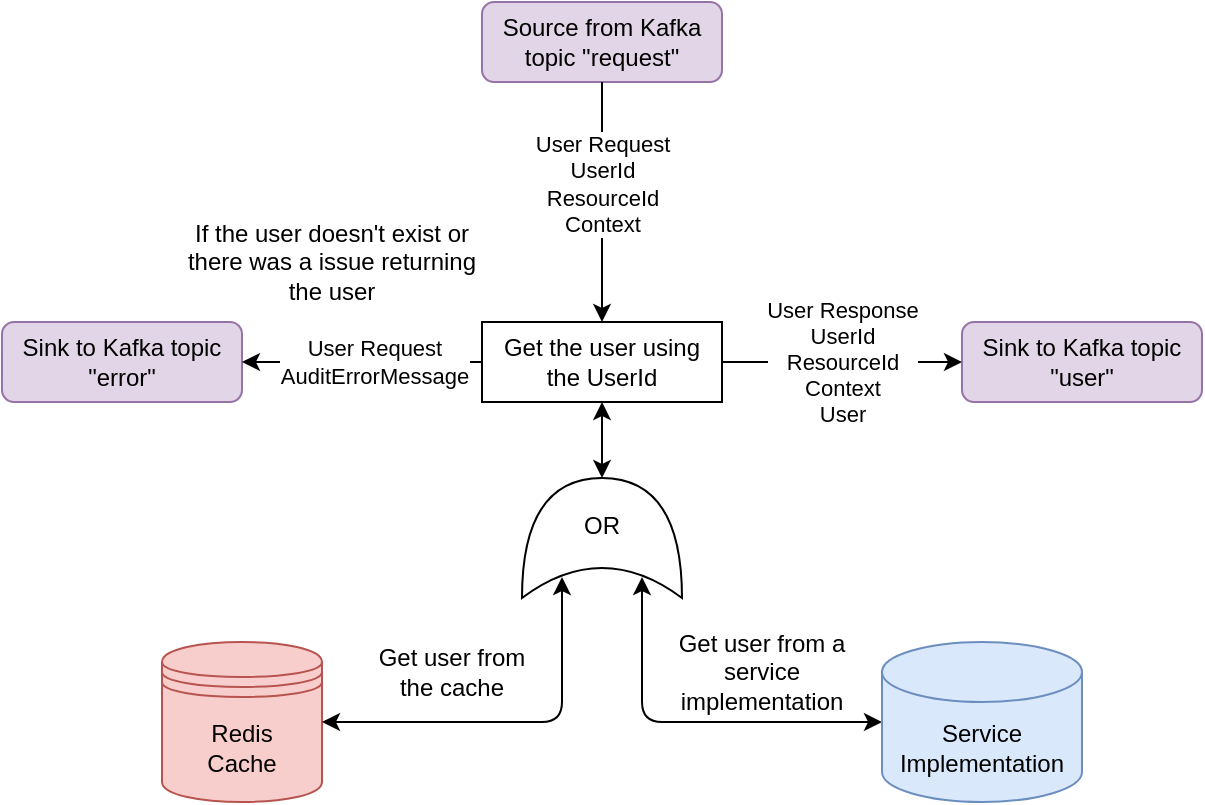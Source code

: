<mxfile version="14.6.12" type="device"><diagram id="DdMR5nRGpSJn8HT7XxAo" name="Page-1"><mxGraphModel dx="2062" dy="1065" grid="1" gridSize="10" guides="1" tooltips="1" connect="1" arrows="1" fold="1" page="1" pageScale="1" pageWidth="827" pageHeight="1169" math="0" shadow="0"><root><mxCell id="0"/><mxCell id="1" parent="0"/><mxCell id="6e5NcpTGGkbCfKrbYcaW-2" value="&lt;span&gt;Source from Kafka topic &quot;request&quot;&lt;/span&gt;" style="rounded=1;whiteSpace=wrap;html=1;fillColor=#e1d5e7;strokeColor=#9673a6;" parent="1" vertex="1"><mxGeometry x="400" y="40" width="120" height="40" as="geometry"/></mxCell><mxCell id="6e5NcpTGGkbCfKrbYcaW-3" value="&lt;span&gt;Sink to Kafka topic &quot;user&quot;&lt;/span&gt;" style="rounded=1;whiteSpace=wrap;html=1;fillColor=#e1d5e7;strokeColor=#9673a6;" parent="1" vertex="1"><mxGeometry x="640" y="200" width="120" height="40" as="geometry"/></mxCell><mxCell id="6e5NcpTGGkbCfKrbYcaW-4" value="Sink to Kafka topic &quot;error&quot;" style="rounded=1;whiteSpace=wrap;html=1;fillColor=#e1d5e7;strokeColor=#9673a6;" parent="1" vertex="1"><mxGeometry x="160" y="200" width="120" height="40" as="geometry"/></mxCell><mxCell id="6e5NcpTGGkbCfKrbYcaW-7" value="Get the user using the UserId" style="rounded=0;whiteSpace=wrap;html=1;" parent="1" vertex="1"><mxGeometry x="400" y="200" width="120" height="40" as="geometry"/></mxCell><mxCell id="6e5NcpTGGkbCfKrbYcaW-8" value="" style="endArrow=classic;html=1;exitX=0.5;exitY=1;exitDx=0;exitDy=0;" parent="1" source="6e5NcpTGGkbCfKrbYcaW-2" target="6e5NcpTGGkbCfKrbYcaW-7" edge="1"><mxGeometry width="50" height="50" relative="1" as="geometry"><mxPoint x="310" y="300" as="sourcePoint"/><mxPoint x="360" y="250" as="targetPoint"/></mxGeometry></mxCell><mxCell id="6e5NcpTGGkbCfKrbYcaW-9" value="User Request&lt;br&gt;UserId&lt;br&gt;ResourceId&lt;br&gt;Context" style="edgeLabel;html=1;align=center;verticalAlign=middle;resizable=0;points=[];" parent="6e5NcpTGGkbCfKrbYcaW-8" vertex="1" connectable="0"><mxGeometry x="0.04" relative="1" as="geometry"><mxPoint y="-12" as="offset"/></mxGeometry></mxCell><mxCell id="6e5NcpTGGkbCfKrbYcaW-15" value="" style="endArrow=classic;html=1;exitX=1;exitY=0.5;exitDx=0;exitDy=0;entryX=0;entryY=0.5;entryDx=0;entryDy=0;" parent="1" source="6e5NcpTGGkbCfKrbYcaW-7" target="6e5NcpTGGkbCfKrbYcaW-3" edge="1"><mxGeometry width="50" height="50" relative="1" as="geometry"><mxPoint x="390" y="260" as="sourcePoint"/><mxPoint x="620" y="220" as="targetPoint"/></mxGeometry></mxCell><mxCell id="fgl00_PuPxQVnSJDjyZL-10" value="User Response&lt;br&gt;UserId&lt;br&gt;ResourceId&lt;br&gt;Context&lt;br&gt;User" style="edgeLabel;html=1;align=center;verticalAlign=middle;resizable=0;points=[];" parent="6e5NcpTGGkbCfKrbYcaW-15" vertex="1" connectable="0"><mxGeometry x="0.183" y="1" relative="1" as="geometry"><mxPoint x="-11" y="1" as="offset"/></mxGeometry></mxCell><mxCell id="6e5NcpTGGkbCfKrbYcaW-16" value="" style="endArrow=classic;html=1;entryX=1;entryY=0.5;entryDx=0;entryDy=0;exitX=0;exitY=0.5;exitDx=0;exitDy=0;" parent="1" source="6e5NcpTGGkbCfKrbYcaW-7" target="6e5NcpTGGkbCfKrbYcaW-4" edge="1"><mxGeometry width="50" height="50" relative="1" as="geometry"><mxPoint x="560" y="219.5" as="sourcePoint"/><mxPoint x="440" y="219.5" as="targetPoint"/></mxGeometry></mxCell><mxCell id="fgl00_PuPxQVnSJDjyZL-11" value="User Request&lt;br&gt;AuditErrorMessage&lt;br&gt;" style="edgeLabel;html=1;align=center;verticalAlign=middle;resizable=0;points=[];" parent="6e5NcpTGGkbCfKrbYcaW-16" vertex="1" connectable="0"><mxGeometry x="0.1" y="-1" relative="1" as="geometry"><mxPoint x="12" y="1" as="offset"/></mxGeometry></mxCell><mxCell id="6e5NcpTGGkbCfKrbYcaW-18" value="" style="endArrow=classic;startArrow=classic;html=1;entryX=0.175;entryY=0.75;entryDx=0;entryDy=0;entryPerimeter=0;exitX=0;exitY=0.5;exitDx=0;exitDy=0;exitPerimeter=0;" parent="1" source="fgl00_PuPxQVnSJDjyZL-9" target="x2b0yPsBjHddbLhoMNGu-2" edge="1"><mxGeometry width="50" height="50" relative="1" as="geometry"><mxPoint x="680" y="320" as="sourcePoint"/><mxPoint x="530" y="320" as="targetPoint"/><Array as="points"><mxPoint x="480" y="400"/></Array></mxGeometry></mxCell><mxCell id="fgl00_PuPxQVnSJDjyZL-1" value="&lt;div&gt;&lt;span&gt;Redis&lt;/span&gt;&lt;/div&gt;&lt;div&gt;&lt;span&gt;Cache&lt;/span&gt;&lt;/div&gt;" style="shape=datastore;whiteSpace=wrap;html=1;labelBackgroundColor=none;fillColor=#f8cecc;strokeColor=#b85450;" parent="1" vertex="1"><mxGeometry x="240" y="360" width="80" height="80" as="geometry"/></mxCell><mxCell id="fgl00_PuPxQVnSJDjyZL-3" value="Get user from the cache" style="text;html=1;strokeColor=none;fillColor=none;align=center;verticalAlign=middle;whiteSpace=wrap;rounded=0;" parent="1" vertex="1"><mxGeometry x="340" y="360" width="90" height="30" as="geometry"/></mxCell><mxCell id="fgl00_PuPxQVnSJDjyZL-8" value="Get user from a service implementation" style="text;html=1;strokeColor=none;fillColor=none;align=center;verticalAlign=middle;whiteSpace=wrap;rounded=0;" parent="1" vertex="1"><mxGeometry x="490" y="360" width="100" height="30" as="geometry"/></mxCell><mxCell id="fgl00_PuPxQVnSJDjyZL-9" value="Service Implementation" style="shape=cylinder3;whiteSpace=wrap;html=1;boundedLbl=1;backgroundOutline=1;size=15;fillColor=#dae8fc;strokeColor=#6c8ebf;" parent="1" vertex="1"><mxGeometry x="600" y="360" width="100" height="80" as="geometry"/></mxCell><mxCell id="x2b0yPsBjHddbLhoMNGu-2" value="" style="shape=xor;whiteSpace=wrap;html=1;rotation=-90;" parent="1" vertex="1"><mxGeometry x="430" y="268" width="60" height="80" as="geometry"/></mxCell><mxCell id="x2b0yPsBjHddbLhoMNGu-5" value="" style="endArrow=classic;startArrow=classic;html=1;entryX=0.175;entryY=0.25;entryDx=0;entryDy=0;entryPerimeter=0;exitX=1;exitY=0.5;exitDx=0;exitDy=0;" parent="1" source="fgl00_PuPxQVnSJDjyZL-1" target="x2b0yPsBjHddbLhoMNGu-2" edge="1"><mxGeometry width="50" height="50" relative="1" as="geometry"><mxPoint x="390" y="430" as="sourcePoint"/><mxPoint x="440" y="380" as="targetPoint"/><Array as="points"><mxPoint x="440" y="400"/></Array></mxGeometry></mxCell><mxCell id="x2b0yPsBjHddbLhoMNGu-6" value="" style="endArrow=classic;startArrow=classic;html=1;entryX=0.5;entryY=1;entryDx=0;entryDy=0;" parent="1" source="x2b0yPsBjHddbLhoMNGu-2" target="6e5NcpTGGkbCfKrbYcaW-7" edge="1"><mxGeometry width="50" height="50" relative="1" as="geometry"><mxPoint x="390" y="430" as="sourcePoint"/><mxPoint x="440" y="380" as="targetPoint"/></mxGeometry></mxCell><mxCell id="x2b0yPsBjHddbLhoMNGu-7" value="OR" style="text;html=1;strokeColor=none;fillColor=none;align=center;verticalAlign=middle;whiteSpace=wrap;rounded=0;" parent="1" vertex="1"><mxGeometry x="440" y="292" width="40" height="20" as="geometry"/></mxCell><mxCell id="x2b0yPsBjHddbLhoMNGu-9" value="If the user doesn't exist or there was a issue returning the user" style="text;html=1;strokeColor=none;fillColor=none;align=center;verticalAlign=middle;whiteSpace=wrap;rounded=0;" parent="1" vertex="1"><mxGeometry x="250" y="140" width="150" height="60" as="geometry"/></mxCell></root></mxGraphModel></diagram></mxfile>